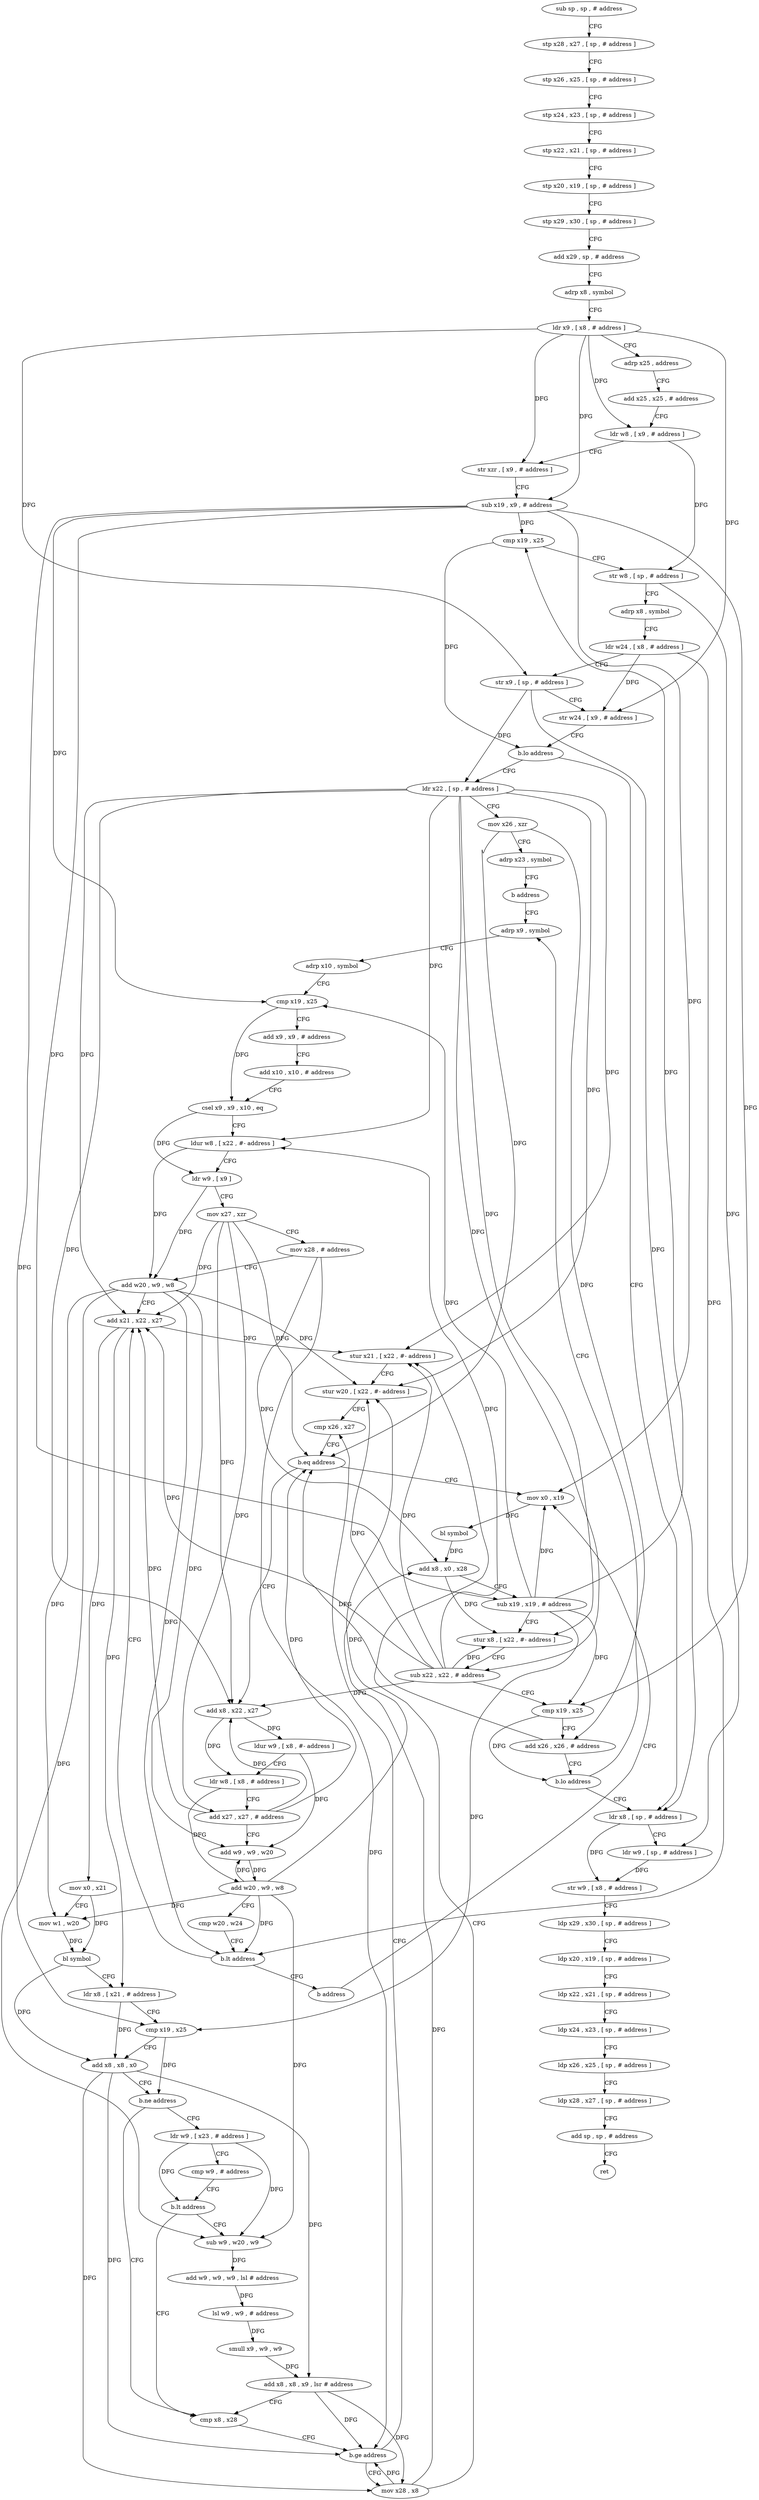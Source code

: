 digraph "func" {
"4203188" [label = "sub sp , sp , # address" ]
"4203192" [label = "stp x28 , x27 , [ sp , # address ]" ]
"4203196" [label = "stp x26 , x25 , [ sp , # address ]" ]
"4203200" [label = "stp x24 , x23 , [ sp , # address ]" ]
"4203204" [label = "stp x22 , x21 , [ sp , # address ]" ]
"4203208" [label = "stp x20 , x19 , [ sp , # address ]" ]
"4203212" [label = "stp x29 , x30 , [ sp , # address ]" ]
"4203216" [label = "add x29 , sp , # address" ]
"4203220" [label = "adrp x8 , symbol" ]
"4203224" [label = "ldr x9 , [ x8 , # address ]" ]
"4203228" [label = "adrp x25 , address" ]
"4203232" [label = "add x25 , x25 , # address" ]
"4203236" [label = "ldr w8 , [ x9 , # address ]" ]
"4203240" [label = "str xzr , [ x9 , # address ]" ]
"4203244" [label = "sub x19 , x9 , # address" ]
"4203248" [label = "cmp x19 , x25" ]
"4203252" [label = "str w8 , [ sp , # address ]" ]
"4203256" [label = "adrp x8 , symbol" ]
"4203260" [label = "ldr w24 , [ x8 , # address ]" ]
"4203264" [label = "str x9 , [ sp , # address ]" ]
"4203268" [label = "str w24 , [ x9 , # address ]" ]
"4203272" [label = "b.lo address" ]
"4203500" [label = "ldr x8 , [ sp , # address ]" ]
"4203276" [label = "ldr x22 , [ sp , # address ]" ]
"4203504" [label = "ldr w9 , [ sp , # address ]" ]
"4203508" [label = "str w9 , [ x8 , # address ]" ]
"4203512" [label = "ldp x29 , x30 , [ sp , # address ]" ]
"4203516" [label = "ldp x20 , x19 , [ sp , # address ]" ]
"4203520" [label = "ldp x22 , x21 , [ sp , # address ]" ]
"4203524" [label = "ldp x24 , x23 , [ sp , # address ]" ]
"4203528" [label = "ldp x26 , x25 , [ sp , # address ]" ]
"4203532" [label = "ldp x28 , x27 , [ sp , # address ]" ]
"4203536" [label = "add sp , sp , # address" ]
"4203540" [label = "ret" ]
"4203280" [label = "mov x26 , xzr" ]
"4203284" [label = "adrp x23 , symbol" ]
"4203288" [label = "b address" ]
"4203328" [label = "adrp x9 , symbol" ]
"4203332" [label = "adrp x10 , symbol" ]
"4203336" [label = "cmp x19 , x25" ]
"4203340" [label = "add x9 , x9 , # address" ]
"4203344" [label = "add x10 , x10 , # address" ]
"4203348" [label = "csel x9 , x9 , x10 , eq" ]
"4203352" [label = "ldur w8 , [ x22 , #- address ]" ]
"4203356" [label = "ldr w9 , [ x9 ]" ]
"4203360" [label = "mov x27 , xzr" ]
"4203364" [label = "mov x28 , # address" ]
"4203368" [label = "add w20 , w9 , w8" ]
"4203372" [label = "add x21 , x22 , x27" ]
"4203436" [label = "cmp x8 , x28" ]
"4203440" [label = "b.ge address" ]
"4203456" [label = "cmp x26 , x27" ]
"4203444" [label = "mov x28 , x8" ]
"4203404" [label = "ldr w9 , [ x23 , # address ]" ]
"4203408" [label = "cmp w9 , # address" ]
"4203412" [label = "b.lt address" ]
"4203416" [label = "sub w9 , w20 , w9" ]
"4203460" [label = "b.eq address" ]
"4203292" [label = "mov x0 , x19" ]
"4203464" [label = "add x8 , x22 , x27" ]
"4203448" [label = "stur x21 , [ x22 , #- address ]" ]
"4203452" [label = "stur w20 , [ x22 , #- address ]" ]
"4203420" [label = "add w9 , w9 , w9 , lsl # address" ]
"4203424" [label = "lsl w9 , w9 , # address" ]
"4203428" [label = "smull x9 , w9 , w9" ]
"4203432" [label = "add x8 , x8 , x9 , lsr # address" ]
"4203296" [label = "bl symbol" ]
"4203300" [label = "add x8 , x0 , x28" ]
"4203304" [label = "sub x19 , x19 , # address" ]
"4203308" [label = "stur x8 , [ x22 , #- address ]" ]
"4203312" [label = "sub x22 , x22 , # address" ]
"4203316" [label = "cmp x19 , x25" ]
"4203320" [label = "add x26 , x26 , # address" ]
"4203324" [label = "b.lo address" ]
"4203468" [label = "ldur w9 , [ x8 , #- address ]" ]
"4203472" [label = "ldr w8 , [ x8 , # address ]" ]
"4203476" [label = "add x27 , x27 , # address" ]
"4203480" [label = "add w9 , w9 , w20" ]
"4203484" [label = "add w20 , w9 , w8" ]
"4203488" [label = "cmp w20 , w24" ]
"4203492" [label = "b.lt address" ]
"4203496" [label = "b address" ]
"4203376" [label = "mov x0 , x21" ]
"4203380" [label = "mov w1 , w20" ]
"4203384" [label = "bl symbol" ]
"4203388" [label = "ldr x8 , [ x21 , # address ]" ]
"4203392" [label = "cmp x19 , x25" ]
"4203396" [label = "add x8 , x8 , x0" ]
"4203400" [label = "b.ne address" ]
"4203188" -> "4203192" [ label = "CFG" ]
"4203192" -> "4203196" [ label = "CFG" ]
"4203196" -> "4203200" [ label = "CFG" ]
"4203200" -> "4203204" [ label = "CFG" ]
"4203204" -> "4203208" [ label = "CFG" ]
"4203208" -> "4203212" [ label = "CFG" ]
"4203212" -> "4203216" [ label = "CFG" ]
"4203216" -> "4203220" [ label = "CFG" ]
"4203220" -> "4203224" [ label = "CFG" ]
"4203224" -> "4203228" [ label = "CFG" ]
"4203224" -> "4203236" [ label = "DFG" ]
"4203224" -> "4203240" [ label = "DFG" ]
"4203224" -> "4203244" [ label = "DFG" ]
"4203224" -> "4203264" [ label = "DFG" ]
"4203224" -> "4203268" [ label = "DFG" ]
"4203228" -> "4203232" [ label = "CFG" ]
"4203232" -> "4203236" [ label = "CFG" ]
"4203236" -> "4203240" [ label = "CFG" ]
"4203236" -> "4203252" [ label = "DFG" ]
"4203240" -> "4203244" [ label = "CFG" ]
"4203244" -> "4203248" [ label = "DFG" ]
"4203244" -> "4203336" [ label = "DFG" ]
"4203244" -> "4203392" [ label = "DFG" ]
"4203244" -> "4203292" [ label = "DFG" ]
"4203244" -> "4203304" [ label = "DFG" ]
"4203244" -> "4203316" [ label = "DFG" ]
"4203248" -> "4203252" [ label = "CFG" ]
"4203248" -> "4203272" [ label = "DFG" ]
"4203252" -> "4203256" [ label = "CFG" ]
"4203252" -> "4203504" [ label = "DFG" ]
"4203256" -> "4203260" [ label = "CFG" ]
"4203260" -> "4203264" [ label = "CFG" ]
"4203260" -> "4203268" [ label = "DFG" ]
"4203260" -> "4203492" [ label = "DFG" ]
"4203264" -> "4203268" [ label = "CFG" ]
"4203264" -> "4203500" [ label = "DFG" ]
"4203264" -> "4203276" [ label = "DFG" ]
"4203268" -> "4203272" [ label = "CFG" ]
"4203272" -> "4203500" [ label = "CFG" ]
"4203272" -> "4203276" [ label = "CFG" ]
"4203500" -> "4203504" [ label = "CFG" ]
"4203500" -> "4203508" [ label = "DFG" ]
"4203276" -> "4203280" [ label = "CFG" ]
"4203276" -> "4203352" [ label = "DFG" ]
"4203276" -> "4203372" [ label = "DFG" ]
"4203276" -> "4203448" [ label = "DFG" ]
"4203276" -> "4203452" [ label = "DFG" ]
"4203276" -> "4203308" [ label = "DFG" ]
"4203276" -> "4203312" [ label = "DFG" ]
"4203276" -> "4203464" [ label = "DFG" ]
"4203504" -> "4203508" [ label = "DFG" ]
"4203508" -> "4203512" [ label = "CFG" ]
"4203512" -> "4203516" [ label = "CFG" ]
"4203516" -> "4203520" [ label = "CFG" ]
"4203520" -> "4203524" [ label = "CFG" ]
"4203524" -> "4203528" [ label = "CFG" ]
"4203528" -> "4203532" [ label = "CFG" ]
"4203532" -> "4203536" [ label = "CFG" ]
"4203536" -> "4203540" [ label = "CFG" ]
"4203280" -> "4203284" [ label = "CFG" ]
"4203280" -> "4203460" [ label = "DFG" ]
"4203280" -> "4203320" [ label = "DFG" ]
"4203284" -> "4203288" [ label = "CFG" ]
"4203288" -> "4203328" [ label = "CFG" ]
"4203328" -> "4203332" [ label = "CFG" ]
"4203332" -> "4203336" [ label = "CFG" ]
"4203336" -> "4203340" [ label = "CFG" ]
"4203336" -> "4203348" [ label = "DFG" ]
"4203340" -> "4203344" [ label = "CFG" ]
"4203344" -> "4203348" [ label = "CFG" ]
"4203348" -> "4203352" [ label = "CFG" ]
"4203348" -> "4203356" [ label = "DFG" ]
"4203352" -> "4203356" [ label = "CFG" ]
"4203352" -> "4203368" [ label = "DFG" ]
"4203356" -> "4203360" [ label = "CFG" ]
"4203356" -> "4203368" [ label = "DFG" ]
"4203360" -> "4203364" [ label = "CFG" ]
"4203360" -> "4203372" [ label = "DFG" ]
"4203360" -> "4203460" [ label = "DFG" ]
"4203360" -> "4203464" [ label = "DFG" ]
"4203360" -> "4203476" [ label = "DFG" ]
"4203364" -> "4203368" [ label = "CFG" ]
"4203364" -> "4203440" [ label = "DFG" ]
"4203364" -> "4203300" [ label = "DFG" ]
"4203368" -> "4203372" [ label = "CFG" ]
"4203368" -> "4203380" [ label = "DFG" ]
"4203368" -> "4203452" [ label = "DFG" ]
"4203368" -> "4203416" [ label = "DFG" ]
"4203368" -> "4203480" [ label = "DFG" ]
"4203368" -> "4203492" [ label = "DFG" ]
"4203372" -> "4203376" [ label = "DFG" ]
"4203372" -> "4203388" [ label = "DFG" ]
"4203372" -> "4203448" [ label = "DFG" ]
"4203436" -> "4203440" [ label = "CFG" ]
"4203440" -> "4203456" [ label = "CFG" ]
"4203440" -> "4203444" [ label = "CFG" ]
"4203456" -> "4203460" [ label = "CFG" ]
"4203444" -> "4203448" [ label = "CFG" ]
"4203444" -> "4203440" [ label = "DFG" ]
"4203444" -> "4203300" [ label = "DFG" ]
"4203404" -> "4203408" [ label = "CFG" ]
"4203404" -> "4203412" [ label = "DFG" ]
"4203404" -> "4203416" [ label = "DFG" ]
"4203408" -> "4203412" [ label = "CFG" ]
"4203412" -> "4203436" [ label = "CFG" ]
"4203412" -> "4203416" [ label = "CFG" ]
"4203416" -> "4203420" [ label = "DFG" ]
"4203460" -> "4203292" [ label = "CFG" ]
"4203460" -> "4203464" [ label = "CFG" ]
"4203292" -> "4203296" [ label = "DFG" ]
"4203464" -> "4203468" [ label = "DFG" ]
"4203464" -> "4203472" [ label = "DFG" ]
"4203448" -> "4203452" [ label = "CFG" ]
"4203452" -> "4203456" [ label = "CFG" ]
"4203420" -> "4203424" [ label = "DFG" ]
"4203424" -> "4203428" [ label = "DFG" ]
"4203428" -> "4203432" [ label = "DFG" ]
"4203432" -> "4203436" [ label = "CFG" ]
"4203432" -> "4203444" [ label = "DFG" ]
"4203432" -> "4203440" [ label = "DFG" ]
"4203296" -> "4203300" [ label = "DFG" ]
"4203300" -> "4203304" [ label = "CFG" ]
"4203300" -> "4203308" [ label = "DFG" ]
"4203304" -> "4203308" [ label = "CFG" ]
"4203304" -> "4203248" [ label = "DFG" ]
"4203304" -> "4203336" [ label = "DFG" ]
"4203304" -> "4203392" [ label = "DFG" ]
"4203304" -> "4203292" [ label = "DFG" ]
"4203304" -> "4203316" [ label = "DFG" ]
"4203308" -> "4203312" [ label = "CFG" ]
"4203312" -> "4203316" [ label = "CFG" ]
"4203312" -> "4203352" [ label = "DFG" ]
"4203312" -> "4203372" [ label = "DFG" ]
"4203312" -> "4203448" [ label = "DFG" ]
"4203312" -> "4203452" [ label = "DFG" ]
"4203312" -> "4203308" [ label = "DFG" ]
"4203312" -> "4203464" [ label = "DFG" ]
"4203316" -> "4203320" [ label = "CFG" ]
"4203316" -> "4203324" [ label = "DFG" ]
"4203320" -> "4203324" [ label = "CFG" ]
"4203320" -> "4203460" [ label = "DFG" ]
"4203324" -> "4203500" [ label = "CFG" ]
"4203324" -> "4203328" [ label = "CFG" ]
"4203468" -> "4203472" [ label = "CFG" ]
"4203468" -> "4203480" [ label = "DFG" ]
"4203472" -> "4203476" [ label = "CFG" ]
"4203472" -> "4203484" [ label = "DFG" ]
"4203476" -> "4203480" [ label = "CFG" ]
"4203476" -> "4203372" [ label = "DFG" ]
"4203476" -> "4203460" [ label = "DFG" ]
"4203476" -> "4203464" [ label = "DFG" ]
"4203480" -> "4203484" [ label = "DFG" ]
"4203484" -> "4203488" [ label = "CFG" ]
"4203484" -> "4203380" [ label = "DFG" ]
"4203484" -> "4203452" [ label = "DFG" ]
"4203484" -> "4203480" [ label = "DFG" ]
"4203484" -> "4203416" [ label = "DFG" ]
"4203484" -> "4203492" [ label = "DFG" ]
"4203488" -> "4203492" [ label = "CFG" ]
"4203492" -> "4203372" [ label = "CFG" ]
"4203492" -> "4203496" [ label = "CFG" ]
"4203496" -> "4203292" [ label = "CFG" ]
"4203376" -> "4203380" [ label = "CFG" ]
"4203376" -> "4203384" [ label = "DFG" ]
"4203380" -> "4203384" [ label = "DFG" ]
"4203384" -> "4203388" [ label = "CFG" ]
"4203384" -> "4203396" [ label = "DFG" ]
"4203388" -> "4203392" [ label = "CFG" ]
"4203388" -> "4203396" [ label = "DFG" ]
"4203392" -> "4203396" [ label = "CFG" ]
"4203392" -> "4203400" [ label = "DFG" ]
"4203396" -> "4203400" [ label = "CFG" ]
"4203396" -> "4203440" [ label = "DFG" ]
"4203396" -> "4203444" [ label = "DFG" ]
"4203396" -> "4203432" [ label = "DFG" ]
"4203400" -> "4203436" [ label = "CFG" ]
"4203400" -> "4203404" [ label = "CFG" ]
}
